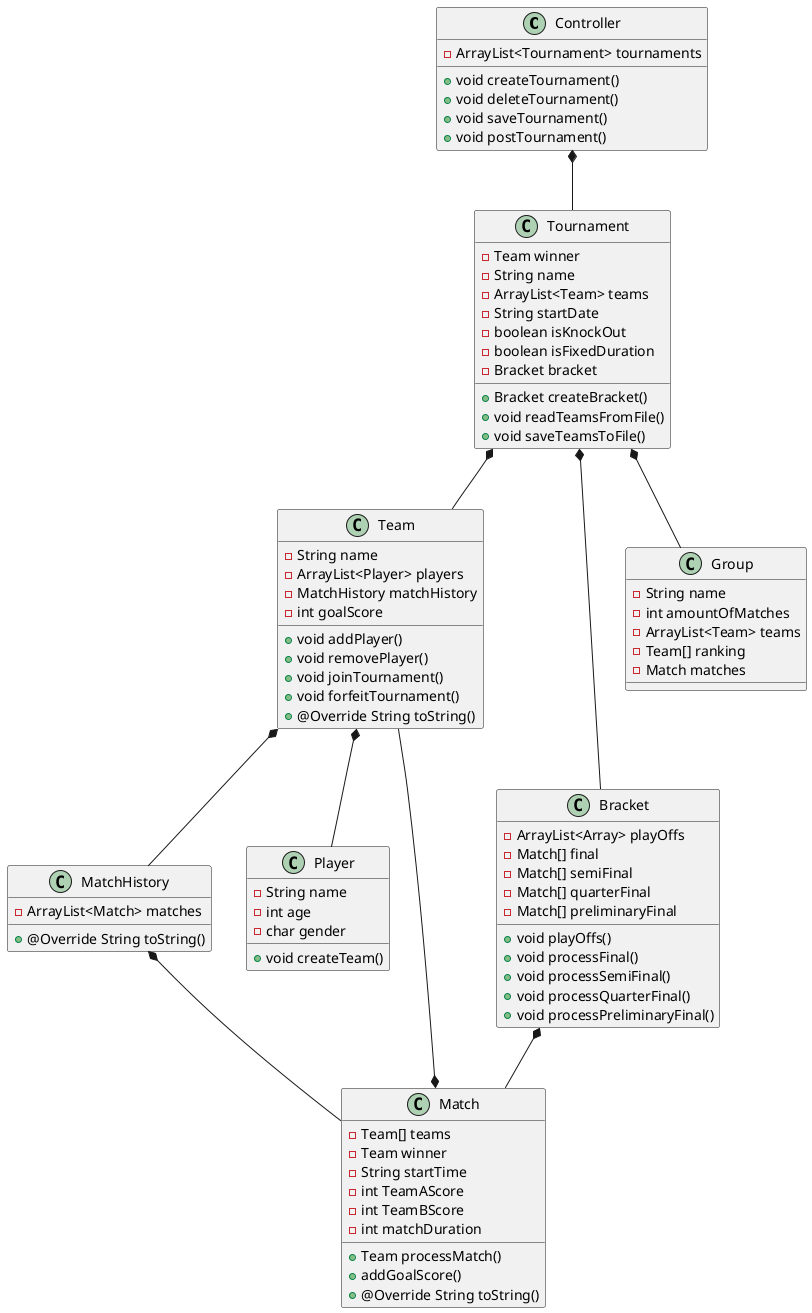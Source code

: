 @startuml
Controller *-- Tournament
Tournament *-- Team
Tournament *-- Bracket
Bracket *-- Match
Team *-- MatchHistory
Match *-- Team
Team *-- Player
MatchHistory *-- Match
Tournament *-- Group

Controller : - ArrayList<Tournament> tournaments
Controller : + void createTournament()
Controller : + void deleteTournament()
Controller : + void saveTournament()
Controller : + void postTournament()

Tournament : - Team winner
Tournament : - String name
Tournament : - ArrayList<Team> teams
Tournament : - String startDate
Tournament : - boolean isKnockOut
Tournament : - boolean isFixedDuration
Tournament : - Bracket bracket
Tournament : + Bracket createBracket()
Tournament : + void readTeamsFromFile()
Tournament : + void saveTeamsToFile()

Group : - String name
Group : - int amountOfMatches
Group : - ArrayList<Team> teams
Group : - Team[] ranking
Group : - Match matches

Bracket : - ArrayList<Array> playOffs
Bracket : - Match[] final
Bracket : - Match[] semiFinal
Bracket : - Match[] quarterFinal
Bracket : - Match[] preliminaryFinal
Bracket : + void playOffs()
Bracket : + void processFinal()
Bracket : + void processSemiFinal()
Bracket : + void processQuarterFinal()
Bracket : + void processPreliminaryFinal()

MatchHistory : - ArrayList<Match> matches
MatchHistory : + @Override String toString()

Match : - Team[] teams
Match : - Team winner
Match : - String startTime
Match : - int TeamAScore
Match : - int TeamBScore
Match : - int matchDuration
Match : + Team processMatch()
Match : + addGoalScore()
Match : + @Override String toString()

Team : - String name
Team : - ArrayList<Player> players
Team : - MatchHistory matchHistory
Team : - int goalScore
Team : + void addPlayer()
Team : + void removePlayer()
Team : + void joinTournament()
Team : + void forfeitTournament()
Team : + @Override String toString()

Player : - String name
Player : - int age
Player : - char gender
Player : + void createTeam()
@enduml